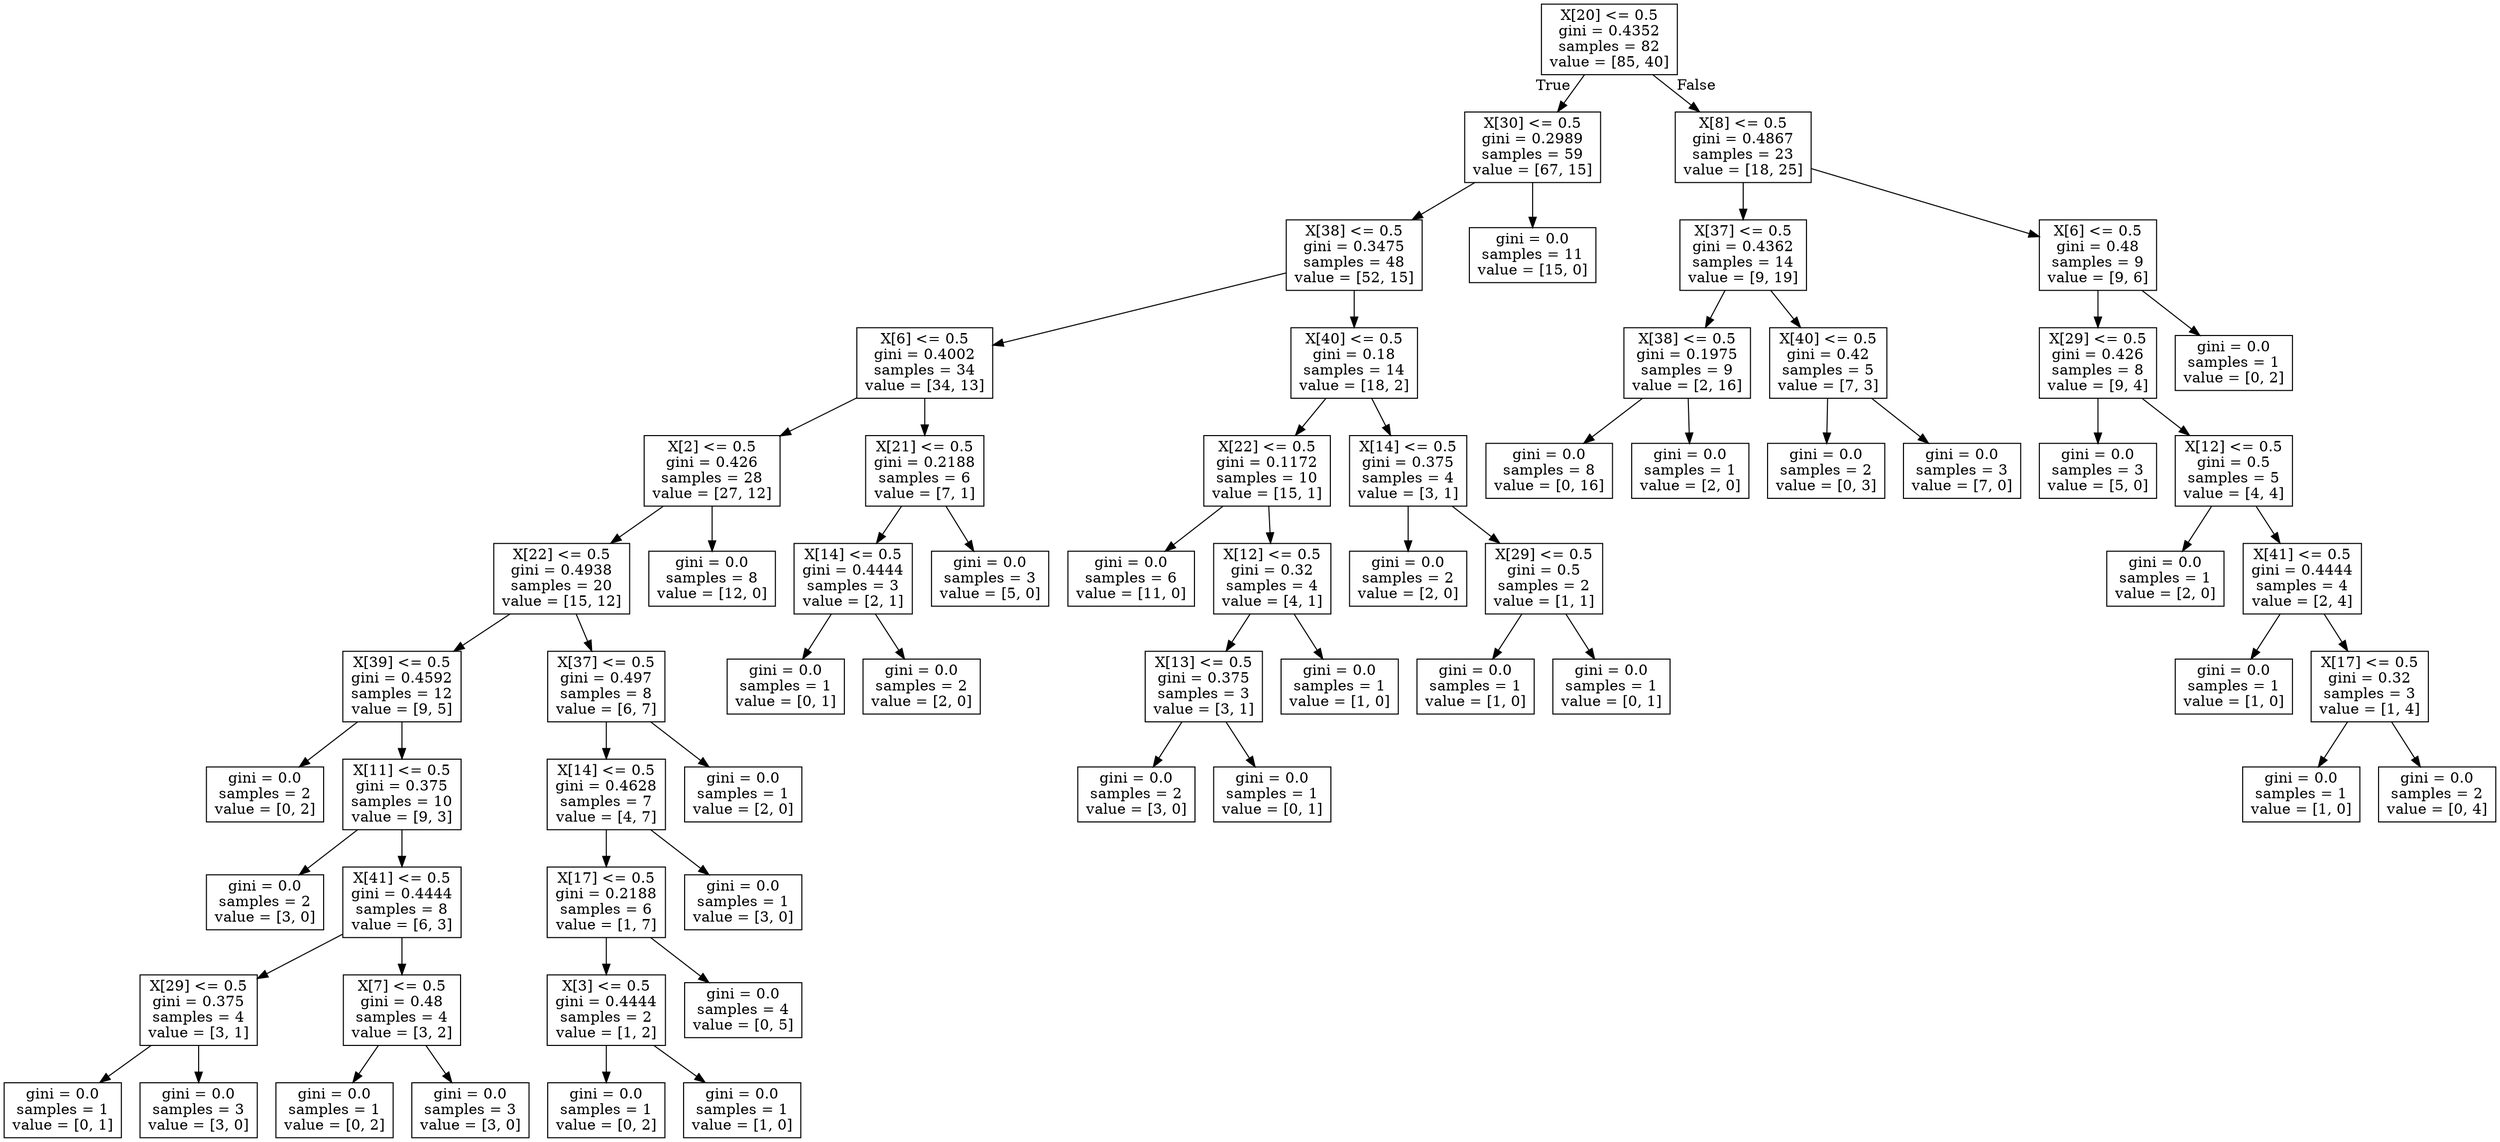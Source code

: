 digraph Tree {
node [shape=box] ;
0 [label="X[20] <= 0.5\ngini = 0.4352\nsamples = 82\nvalue = [85, 40]"] ;
1 [label="X[30] <= 0.5\ngini = 0.2989\nsamples = 59\nvalue = [67, 15]"] ;
0 -> 1 [labeldistance=2.5, labelangle=45, headlabel="True"] ;
2 [label="X[38] <= 0.5\ngini = 0.3475\nsamples = 48\nvalue = [52, 15]"] ;
1 -> 2 ;
3 [label="X[6] <= 0.5\ngini = 0.4002\nsamples = 34\nvalue = [34, 13]"] ;
2 -> 3 ;
4 [label="X[2] <= 0.5\ngini = 0.426\nsamples = 28\nvalue = [27, 12]"] ;
3 -> 4 ;
5 [label="X[22] <= 0.5\ngini = 0.4938\nsamples = 20\nvalue = [15, 12]"] ;
4 -> 5 ;
6 [label="X[39] <= 0.5\ngini = 0.4592\nsamples = 12\nvalue = [9, 5]"] ;
5 -> 6 ;
7 [label="gini = 0.0\nsamples = 2\nvalue = [0, 2]"] ;
6 -> 7 ;
8 [label="X[11] <= 0.5\ngini = 0.375\nsamples = 10\nvalue = [9, 3]"] ;
6 -> 8 ;
9 [label="gini = 0.0\nsamples = 2\nvalue = [3, 0]"] ;
8 -> 9 ;
10 [label="X[41] <= 0.5\ngini = 0.4444\nsamples = 8\nvalue = [6, 3]"] ;
8 -> 10 ;
11 [label="X[29] <= 0.5\ngini = 0.375\nsamples = 4\nvalue = [3, 1]"] ;
10 -> 11 ;
12 [label="gini = 0.0\nsamples = 1\nvalue = [0, 1]"] ;
11 -> 12 ;
13 [label="gini = 0.0\nsamples = 3\nvalue = [3, 0]"] ;
11 -> 13 ;
14 [label="X[7] <= 0.5\ngini = 0.48\nsamples = 4\nvalue = [3, 2]"] ;
10 -> 14 ;
15 [label="gini = 0.0\nsamples = 1\nvalue = [0, 2]"] ;
14 -> 15 ;
16 [label="gini = 0.0\nsamples = 3\nvalue = [3, 0]"] ;
14 -> 16 ;
17 [label="X[37] <= 0.5\ngini = 0.497\nsamples = 8\nvalue = [6, 7]"] ;
5 -> 17 ;
18 [label="X[14] <= 0.5\ngini = 0.4628\nsamples = 7\nvalue = [4, 7]"] ;
17 -> 18 ;
19 [label="X[17] <= 0.5\ngini = 0.2188\nsamples = 6\nvalue = [1, 7]"] ;
18 -> 19 ;
20 [label="X[3] <= 0.5\ngini = 0.4444\nsamples = 2\nvalue = [1, 2]"] ;
19 -> 20 ;
21 [label="gini = 0.0\nsamples = 1\nvalue = [0, 2]"] ;
20 -> 21 ;
22 [label="gini = 0.0\nsamples = 1\nvalue = [1, 0]"] ;
20 -> 22 ;
23 [label="gini = 0.0\nsamples = 4\nvalue = [0, 5]"] ;
19 -> 23 ;
24 [label="gini = 0.0\nsamples = 1\nvalue = [3, 0]"] ;
18 -> 24 ;
25 [label="gini = 0.0\nsamples = 1\nvalue = [2, 0]"] ;
17 -> 25 ;
26 [label="gini = 0.0\nsamples = 8\nvalue = [12, 0]"] ;
4 -> 26 ;
27 [label="X[21] <= 0.5\ngini = 0.2188\nsamples = 6\nvalue = [7, 1]"] ;
3 -> 27 ;
28 [label="X[14] <= 0.5\ngini = 0.4444\nsamples = 3\nvalue = [2, 1]"] ;
27 -> 28 ;
29 [label="gini = 0.0\nsamples = 1\nvalue = [0, 1]"] ;
28 -> 29 ;
30 [label="gini = 0.0\nsamples = 2\nvalue = [2, 0]"] ;
28 -> 30 ;
31 [label="gini = 0.0\nsamples = 3\nvalue = [5, 0]"] ;
27 -> 31 ;
32 [label="X[40] <= 0.5\ngini = 0.18\nsamples = 14\nvalue = [18, 2]"] ;
2 -> 32 ;
33 [label="X[22] <= 0.5\ngini = 0.1172\nsamples = 10\nvalue = [15, 1]"] ;
32 -> 33 ;
34 [label="gini = 0.0\nsamples = 6\nvalue = [11, 0]"] ;
33 -> 34 ;
35 [label="X[12] <= 0.5\ngini = 0.32\nsamples = 4\nvalue = [4, 1]"] ;
33 -> 35 ;
36 [label="X[13] <= 0.5\ngini = 0.375\nsamples = 3\nvalue = [3, 1]"] ;
35 -> 36 ;
37 [label="gini = 0.0\nsamples = 2\nvalue = [3, 0]"] ;
36 -> 37 ;
38 [label="gini = 0.0\nsamples = 1\nvalue = [0, 1]"] ;
36 -> 38 ;
39 [label="gini = 0.0\nsamples = 1\nvalue = [1, 0]"] ;
35 -> 39 ;
40 [label="X[14] <= 0.5\ngini = 0.375\nsamples = 4\nvalue = [3, 1]"] ;
32 -> 40 ;
41 [label="gini = 0.0\nsamples = 2\nvalue = [2, 0]"] ;
40 -> 41 ;
42 [label="X[29] <= 0.5\ngini = 0.5\nsamples = 2\nvalue = [1, 1]"] ;
40 -> 42 ;
43 [label="gini = 0.0\nsamples = 1\nvalue = [1, 0]"] ;
42 -> 43 ;
44 [label="gini = 0.0\nsamples = 1\nvalue = [0, 1]"] ;
42 -> 44 ;
45 [label="gini = 0.0\nsamples = 11\nvalue = [15, 0]"] ;
1 -> 45 ;
46 [label="X[8] <= 0.5\ngini = 0.4867\nsamples = 23\nvalue = [18, 25]"] ;
0 -> 46 [labeldistance=2.5, labelangle=-45, headlabel="False"] ;
47 [label="X[37] <= 0.5\ngini = 0.4362\nsamples = 14\nvalue = [9, 19]"] ;
46 -> 47 ;
48 [label="X[38] <= 0.5\ngini = 0.1975\nsamples = 9\nvalue = [2, 16]"] ;
47 -> 48 ;
49 [label="gini = 0.0\nsamples = 8\nvalue = [0, 16]"] ;
48 -> 49 ;
50 [label="gini = 0.0\nsamples = 1\nvalue = [2, 0]"] ;
48 -> 50 ;
51 [label="X[40] <= 0.5\ngini = 0.42\nsamples = 5\nvalue = [7, 3]"] ;
47 -> 51 ;
52 [label="gini = 0.0\nsamples = 2\nvalue = [0, 3]"] ;
51 -> 52 ;
53 [label="gini = 0.0\nsamples = 3\nvalue = [7, 0]"] ;
51 -> 53 ;
54 [label="X[6] <= 0.5\ngini = 0.48\nsamples = 9\nvalue = [9, 6]"] ;
46 -> 54 ;
55 [label="X[29] <= 0.5\ngini = 0.426\nsamples = 8\nvalue = [9, 4]"] ;
54 -> 55 ;
56 [label="gini = 0.0\nsamples = 3\nvalue = [5, 0]"] ;
55 -> 56 ;
57 [label="X[12] <= 0.5\ngini = 0.5\nsamples = 5\nvalue = [4, 4]"] ;
55 -> 57 ;
58 [label="gini = 0.0\nsamples = 1\nvalue = [2, 0]"] ;
57 -> 58 ;
59 [label="X[41] <= 0.5\ngini = 0.4444\nsamples = 4\nvalue = [2, 4]"] ;
57 -> 59 ;
60 [label="gini = 0.0\nsamples = 1\nvalue = [1, 0]"] ;
59 -> 60 ;
61 [label="X[17] <= 0.5\ngini = 0.32\nsamples = 3\nvalue = [1, 4]"] ;
59 -> 61 ;
62 [label="gini = 0.0\nsamples = 1\nvalue = [1, 0]"] ;
61 -> 62 ;
63 [label="gini = 0.0\nsamples = 2\nvalue = [0, 4]"] ;
61 -> 63 ;
64 [label="gini = 0.0\nsamples = 1\nvalue = [0, 2]"] ;
54 -> 64 ;
}